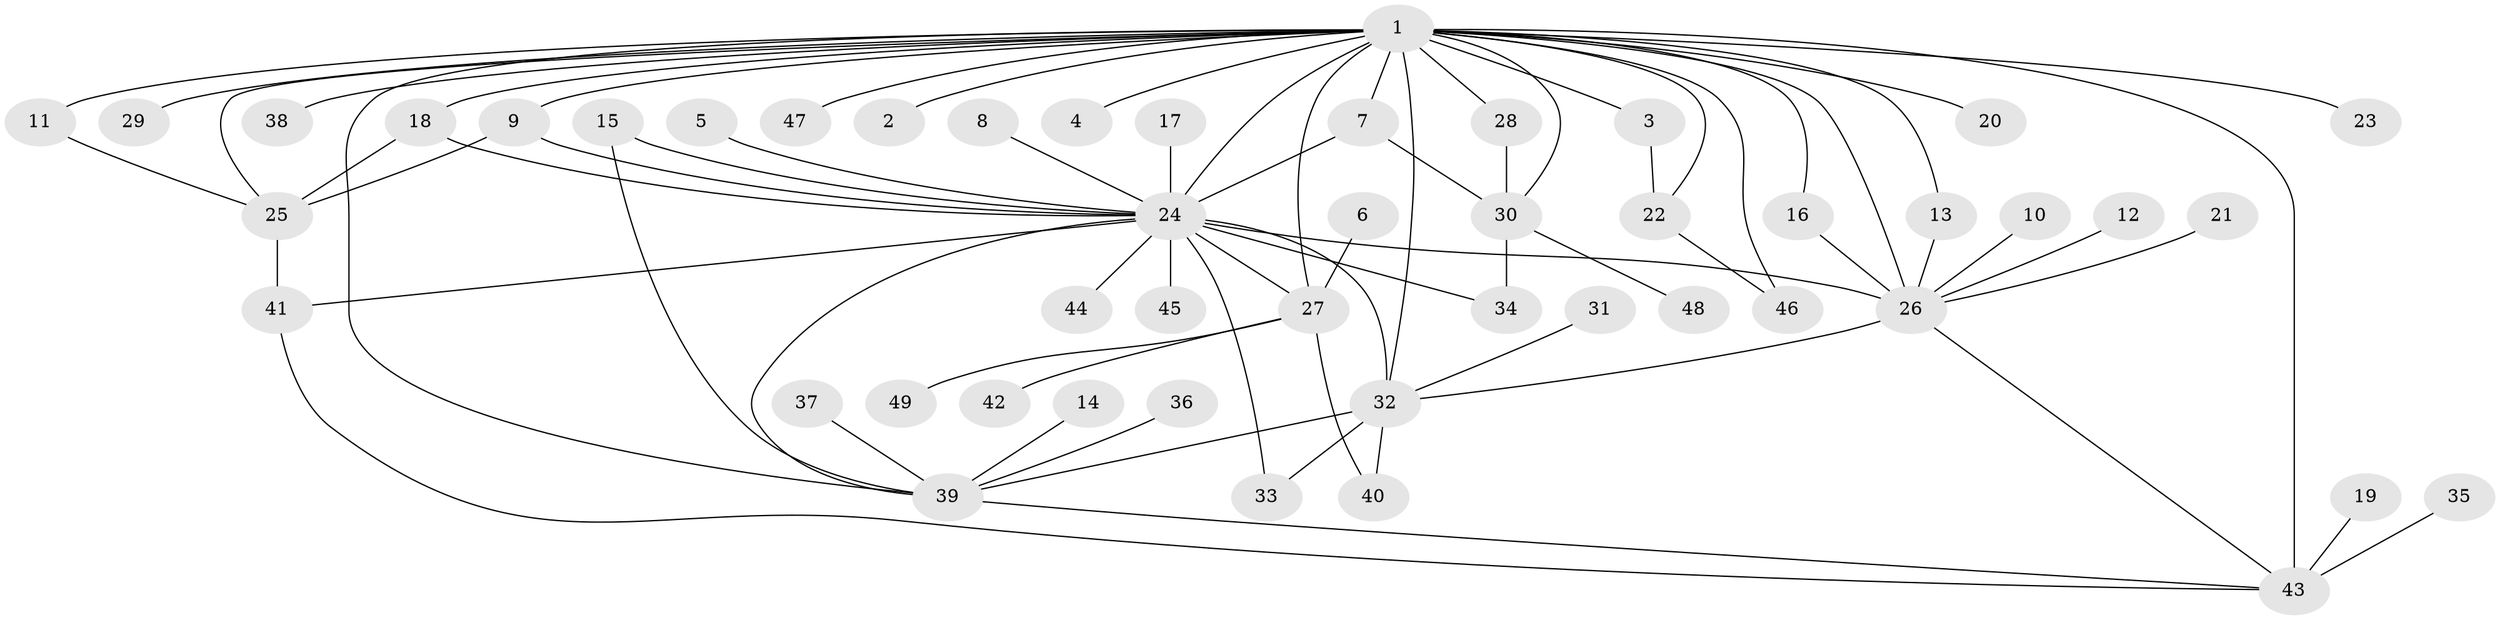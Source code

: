 // original degree distribution, {3: 0.1276595744680851, 28: 0.010638297872340425, 4: 0.05319148936170213, 18: 0.010638297872340425, 2: 0.23404255319148937, 8: 0.010638297872340425, 1: 0.4574468085106383, 9: 0.02127659574468085, 5: 0.02127659574468085, 6: 0.0425531914893617, 7: 0.010638297872340425}
// Generated by graph-tools (version 1.1) at 2025/26/03/09/25 03:26:01]
// undirected, 49 vertices, 74 edges
graph export_dot {
graph [start="1"]
  node [color=gray90,style=filled];
  1;
  2;
  3;
  4;
  5;
  6;
  7;
  8;
  9;
  10;
  11;
  12;
  13;
  14;
  15;
  16;
  17;
  18;
  19;
  20;
  21;
  22;
  23;
  24;
  25;
  26;
  27;
  28;
  29;
  30;
  31;
  32;
  33;
  34;
  35;
  36;
  37;
  38;
  39;
  40;
  41;
  42;
  43;
  44;
  45;
  46;
  47;
  48;
  49;
  1 -- 2 [weight=1.0];
  1 -- 3 [weight=1.0];
  1 -- 4 [weight=1.0];
  1 -- 7 [weight=1.0];
  1 -- 9 [weight=1.0];
  1 -- 11 [weight=1.0];
  1 -- 13 [weight=1.0];
  1 -- 16 [weight=1.0];
  1 -- 18 [weight=1.0];
  1 -- 20 [weight=1.0];
  1 -- 22 [weight=1.0];
  1 -- 23 [weight=1.0];
  1 -- 24 [weight=2.0];
  1 -- 25 [weight=1.0];
  1 -- 26 [weight=1.0];
  1 -- 27 [weight=1.0];
  1 -- 28 [weight=1.0];
  1 -- 29 [weight=1.0];
  1 -- 30 [weight=1.0];
  1 -- 32 [weight=1.0];
  1 -- 38 [weight=1.0];
  1 -- 39 [weight=1.0];
  1 -- 43 [weight=3.0];
  1 -- 46 [weight=1.0];
  1 -- 47 [weight=1.0];
  3 -- 22 [weight=1.0];
  5 -- 24 [weight=1.0];
  6 -- 27 [weight=1.0];
  7 -- 24 [weight=1.0];
  7 -- 30 [weight=1.0];
  8 -- 24 [weight=1.0];
  9 -- 24 [weight=1.0];
  9 -- 25 [weight=1.0];
  10 -- 26 [weight=1.0];
  11 -- 25 [weight=1.0];
  12 -- 26 [weight=1.0];
  13 -- 26 [weight=1.0];
  14 -- 39 [weight=1.0];
  15 -- 24 [weight=1.0];
  15 -- 39 [weight=1.0];
  16 -- 26 [weight=1.0];
  17 -- 24 [weight=1.0];
  18 -- 24 [weight=1.0];
  18 -- 25 [weight=1.0];
  19 -- 43 [weight=1.0];
  21 -- 26 [weight=1.0];
  22 -- 46 [weight=1.0];
  24 -- 26 [weight=2.0];
  24 -- 27 [weight=1.0];
  24 -- 32 [weight=1.0];
  24 -- 33 [weight=1.0];
  24 -- 34 [weight=1.0];
  24 -- 39 [weight=1.0];
  24 -- 41 [weight=1.0];
  24 -- 44 [weight=1.0];
  24 -- 45 [weight=1.0];
  25 -- 41 [weight=1.0];
  26 -- 32 [weight=1.0];
  26 -- 43 [weight=1.0];
  27 -- 40 [weight=1.0];
  27 -- 42 [weight=1.0];
  27 -- 49 [weight=1.0];
  28 -- 30 [weight=1.0];
  30 -- 34 [weight=1.0];
  30 -- 48 [weight=1.0];
  31 -- 32 [weight=1.0];
  32 -- 33 [weight=1.0];
  32 -- 39 [weight=1.0];
  32 -- 40 [weight=1.0];
  35 -- 43 [weight=1.0];
  36 -- 39 [weight=1.0];
  37 -- 39 [weight=1.0];
  39 -- 43 [weight=1.0];
  41 -- 43 [weight=1.0];
}
